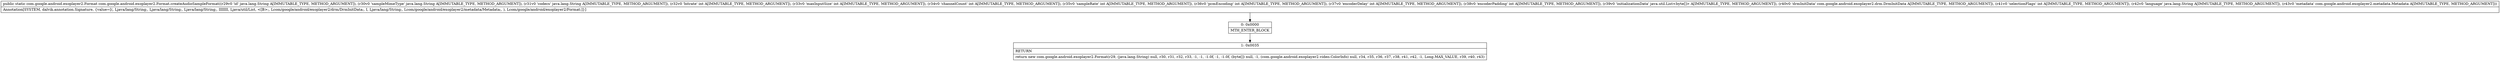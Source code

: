 digraph "CFG forcom.google.android.exoplayer2.Format.createAudioSampleFormat(Ljava\/lang\/String;Ljava\/lang\/String;Ljava\/lang\/String;IIIIIIILjava\/util\/List;Lcom\/google\/android\/exoplayer2\/drm\/DrmInitData;ILjava\/lang\/String;Lcom\/google\/android\/exoplayer2\/metadata\/Metadata;)Lcom\/google\/android\/exoplayer2\/Format;" {
Node_0 [shape=record,label="{0\:\ 0x0000|MTH_ENTER_BLOCK\l}"];
Node_1 [shape=record,label="{1\:\ 0x0035|RETURN\l|return new com.google.android.exoplayer2.Format(r29, (java.lang.String) null, r30, r31, r32, r33, \-1, \-1, \-1.0f, \-1, \-1.0f, (byte[]) null, \-1, (com.google.android.exoplayer2.video.ColorInfo) null, r34, r35, r36, r37, r38, r41, r42, \-1, Long.MAX_VALUE, r39, r40, r43)\l}"];
MethodNode[shape=record,label="{public static com.google.android.exoplayer2.Format com.google.android.exoplayer2.Format.createAudioSampleFormat((r29v0 'id' java.lang.String A[IMMUTABLE_TYPE, METHOD_ARGUMENT]), (r30v0 'sampleMimeType' java.lang.String A[IMMUTABLE_TYPE, METHOD_ARGUMENT]), (r31v0 'codecs' java.lang.String A[IMMUTABLE_TYPE, METHOD_ARGUMENT]), (r32v0 'bitrate' int A[IMMUTABLE_TYPE, METHOD_ARGUMENT]), (r33v0 'maxInputSize' int A[IMMUTABLE_TYPE, METHOD_ARGUMENT]), (r34v0 'channelCount' int A[IMMUTABLE_TYPE, METHOD_ARGUMENT]), (r35v0 'sampleRate' int A[IMMUTABLE_TYPE, METHOD_ARGUMENT]), (r36v0 'pcmEncoding' int A[IMMUTABLE_TYPE, METHOD_ARGUMENT]), (r37v0 'encoderDelay' int A[IMMUTABLE_TYPE, METHOD_ARGUMENT]), (r38v0 'encoderPadding' int A[IMMUTABLE_TYPE, METHOD_ARGUMENT]), (r39v0 'initializationData' java.util.List\<byte[]\> A[IMMUTABLE_TYPE, METHOD_ARGUMENT]), (r40v0 'drmInitData' com.google.android.exoplayer2.drm.DrmInitData A[IMMUTABLE_TYPE, METHOD_ARGUMENT]), (r41v0 'selectionFlags' int A[IMMUTABLE_TYPE, METHOD_ARGUMENT]), (r42v0 'language' java.lang.String A[IMMUTABLE_TYPE, METHOD_ARGUMENT]), (r43v0 'metadata' com.google.android.exoplayer2.metadata.Metadata A[IMMUTABLE_TYPE, METHOD_ARGUMENT]))  | Annotation[SYSTEM, dalvik.annotation.Signature, \{value=[(, Ljava\/lang\/String;, Ljava\/lang\/String;, Ljava\/lang\/String;, IIIIIII, Ljava\/util\/List, \<[B\>;, Lcom\/google\/android\/exoplayer2\/drm\/DrmInitData;, I, Ljava\/lang\/String;, Lcom\/google\/android\/exoplayer2\/metadata\/Metadata;, ), Lcom\/google\/android\/exoplayer2\/Format;]\}]\l}"];
MethodNode -> Node_0;
Node_0 -> Node_1;
}

